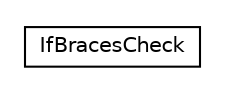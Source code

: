 #!/usr/local/bin/dot
#
# Class diagram 
# Generated by UMLGraph version R5_6-24-gf6e263 (http://www.umlgraph.org/)
#

digraph G {
	edge [fontname="Helvetica",fontsize=10,labelfontname="Helvetica",labelfontsize=10];
	node [fontname="Helvetica",fontsize=10,shape=plaintext];
	nodesep=0.25;
	ranksep=0.5;
	rankdir=LR;
	// org.turbogwt.tools.checkstyle.IfBracesCheck
	c0 [label=<<table title="org.turbogwt.tools.checkstyle.IfBracesCheck" border="0" cellborder="1" cellspacing="0" cellpadding="2" port="p" href="./IfBracesCheck.html">
		<tr><td><table border="0" cellspacing="0" cellpadding="1">
<tr><td align="center" balign="center"> IfBracesCheck </td></tr>
		</table></td></tr>
		</table>>, URL="./IfBracesCheck.html", fontname="Helvetica", fontcolor="black", fontsize=10.0];
}

